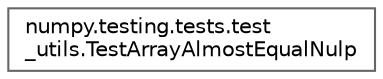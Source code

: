 digraph "Graphical Class Hierarchy"
{
 // LATEX_PDF_SIZE
  bgcolor="transparent";
  edge [fontname=Helvetica,fontsize=10,labelfontname=Helvetica,labelfontsize=10];
  node [fontname=Helvetica,fontsize=10,shape=box,height=0.2,width=0.4];
  rankdir="LR";
  Node0 [id="Node000000",label="numpy.testing.tests.test\l_utils.TestArrayAlmostEqualNulp",height=0.2,width=0.4,color="grey40", fillcolor="white", style="filled",URL="$d0/d77/classnumpy_1_1testing_1_1tests_1_1test__utils_1_1TestArrayAlmostEqualNulp.html",tooltip=" "];
}
